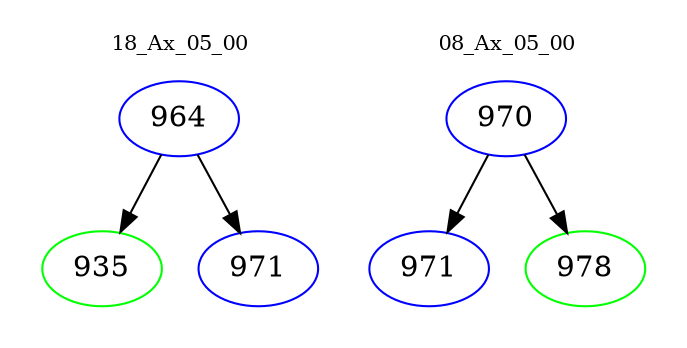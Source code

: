 digraph{
subgraph cluster_0 {
color = white
label = "18_Ax_05_00";
fontsize=10;
T0_964 [label="964", color="blue"]
T0_964 -> T0_935 [color="black"]
T0_935 [label="935", color="green"]
T0_964 -> T0_971 [color="black"]
T0_971 [label="971", color="blue"]
}
subgraph cluster_1 {
color = white
label = "08_Ax_05_00";
fontsize=10;
T1_970 [label="970", color="blue"]
T1_970 -> T1_971 [color="black"]
T1_971 [label="971", color="blue"]
T1_970 -> T1_978 [color="black"]
T1_978 [label="978", color="green"]
}
}
